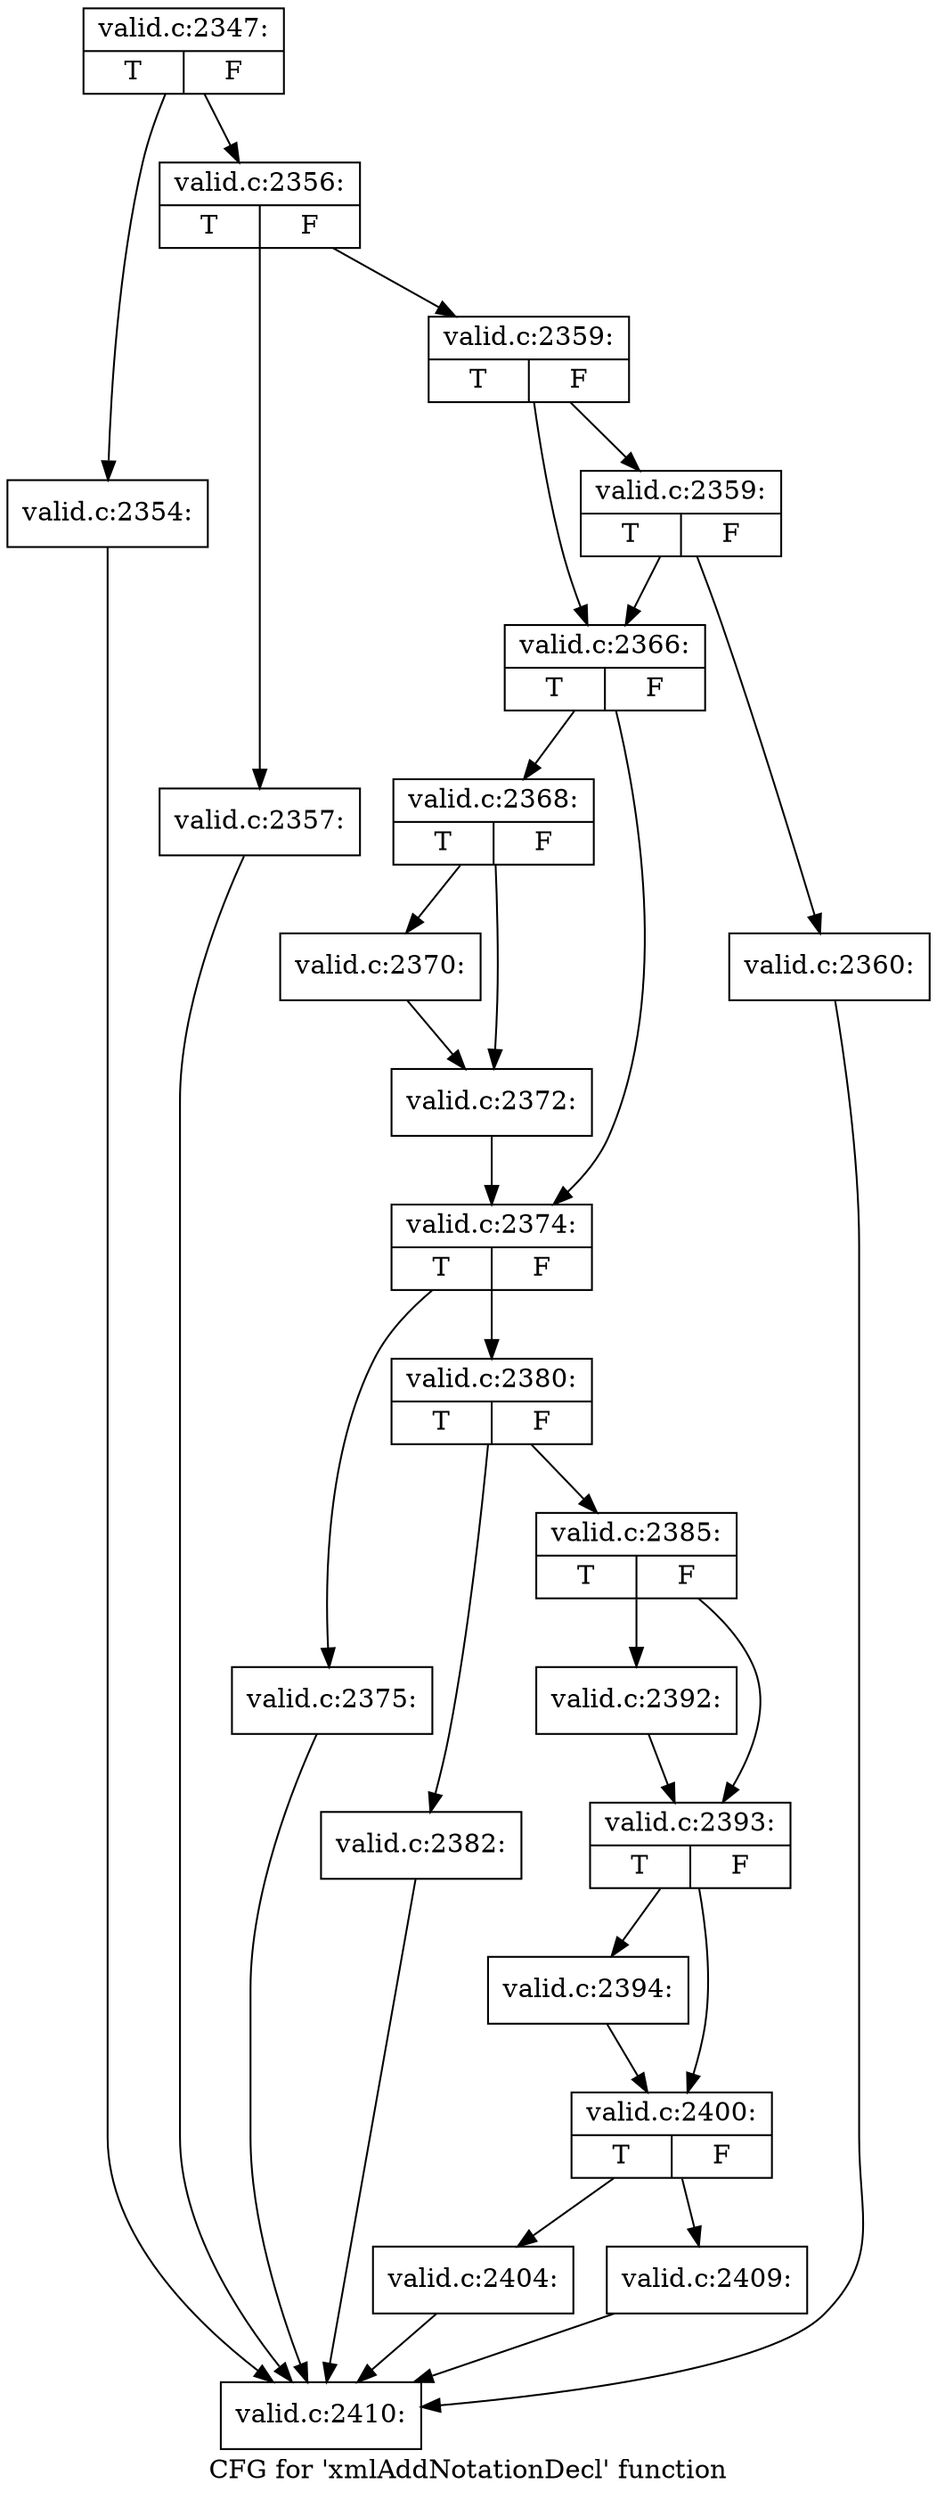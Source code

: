 digraph "CFG for 'xmlAddNotationDecl' function" {
	label="CFG for 'xmlAddNotationDecl' function";

	Node0x4fb5610 [shape=record,label="{valid.c:2347:|{<s0>T|<s1>F}}"];
	Node0x4fb5610 -> Node0x4fb7620;
	Node0x4fb5610 -> Node0x4fb7670;
	Node0x4fb7620 [shape=record,label="{valid.c:2354:}"];
	Node0x4fb7620 -> Node0x4fb58f0;
	Node0x4fb7670 [shape=record,label="{valid.c:2356:|{<s0>T|<s1>F}}"];
	Node0x4fb7670 -> Node0x4fb7bd0;
	Node0x4fb7670 -> Node0x4fb7c20;
	Node0x4fb7bd0 [shape=record,label="{valid.c:2357:}"];
	Node0x4fb7bd0 -> Node0x4fb58f0;
	Node0x4fb7c20 [shape=record,label="{valid.c:2359:|{<s0>T|<s1>F}}"];
	Node0x4fb7c20 -> Node0x4fb81f0;
	Node0x4fb7c20 -> Node0x4fb81a0;
	Node0x4fb81f0 [shape=record,label="{valid.c:2359:|{<s0>T|<s1>F}}"];
	Node0x4fb81f0 -> Node0x4fb8150;
	Node0x4fb81f0 -> Node0x4fb81a0;
	Node0x4fb8150 [shape=record,label="{valid.c:2360:}"];
	Node0x4fb8150 -> Node0x4fb58f0;
	Node0x4fb81a0 [shape=record,label="{valid.c:2366:|{<s0>T|<s1>F}}"];
	Node0x4fb81a0 -> Node0x4fb92c0;
	Node0x4fb81a0 -> Node0x4fb9310;
	Node0x4fb92c0 [shape=record,label="{valid.c:2368:|{<s0>T|<s1>F}}"];
	Node0x4fb92c0 -> Node0x4fb9ad0;
	Node0x4fb92c0 -> Node0x4fb9b20;
	Node0x4fb9ad0 [shape=record,label="{valid.c:2370:}"];
	Node0x4fb9ad0 -> Node0x4fb9b20;
	Node0x4fb9b20 [shape=record,label="{valid.c:2372:}"];
	Node0x4fb9b20 -> Node0x4fb9310;
	Node0x4fb9310 [shape=record,label="{valid.c:2374:|{<s0>T|<s1>F}}"];
	Node0x4fb9310 -> Node0x4fba910;
	Node0x4fb9310 -> Node0x4fba960;
	Node0x4fba910 [shape=record,label="{valid.c:2375:}"];
	Node0x4fba910 -> Node0x4fb58f0;
	Node0x4fba960 [shape=record,label="{valid.c:2380:|{<s0>T|<s1>F}}"];
	Node0x4fba960 -> Node0x4fbb4b0;
	Node0x4fba960 -> Node0x4fbb500;
	Node0x4fbb4b0 [shape=record,label="{valid.c:2382:}"];
	Node0x4fbb4b0 -> Node0x4fb58f0;
	Node0x4fbb500 [shape=record,label="{valid.c:2385:|{<s0>T|<s1>F}}"];
	Node0x4fbb500 -> Node0x4fbc190;
	Node0x4fbb500 -> Node0x4fbc1e0;
	Node0x4fbc190 [shape=record,label="{valid.c:2392:}"];
	Node0x4fbc190 -> Node0x4fbc1e0;
	Node0x4fbc1e0 [shape=record,label="{valid.c:2393:|{<s0>T|<s1>F}}"];
	Node0x4fbc1e0 -> Node0x4fbc8c0;
	Node0x4fbc1e0 -> Node0x4fbc910;
	Node0x4fbc8c0 [shape=record,label="{valid.c:2394:}"];
	Node0x4fbc8c0 -> Node0x4fbc910;
	Node0x4fbc910 [shape=record,label="{valid.c:2400:|{<s0>T|<s1>F}}"];
	Node0x4fbc910 -> Node0x4fbcff0;
	Node0x4fbc910 -> Node0x4fbd040;
	Node0x4fbcff0 [shape=record,label="{valid.c:2404:}"];
	Node0x4fbcff0 -> Node0x4fb58f0;
	Node0x4fbd040 [shape=record,label="{valid.c:2409:}"];
	Node0x4fbd040 -> Node0x4fb58f0;
	Node0x4fb58f0 [shape=record,label="{valid.c:2410:}"];
}
